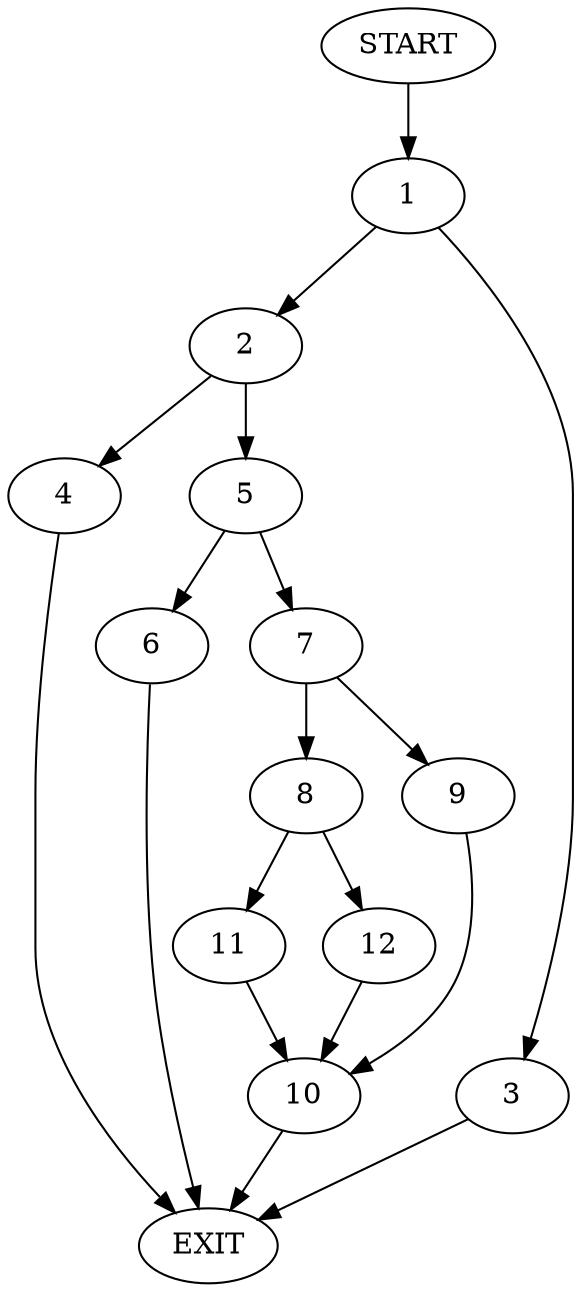 digraph {
0 [label="START"]
13 [label="EXIT"]
0 -> 1
1 -> 2
1 -> 3
2 -> 4
2 -> 5
3 -> 13
4 -> 13
5 -> 6
5 -> 7
6 -> 13
7 -> 8
7 -> 9
9 -> 10
8 -> 11
8 -> 12
11 -> 10
12 -> 10
10 -> 13
}
